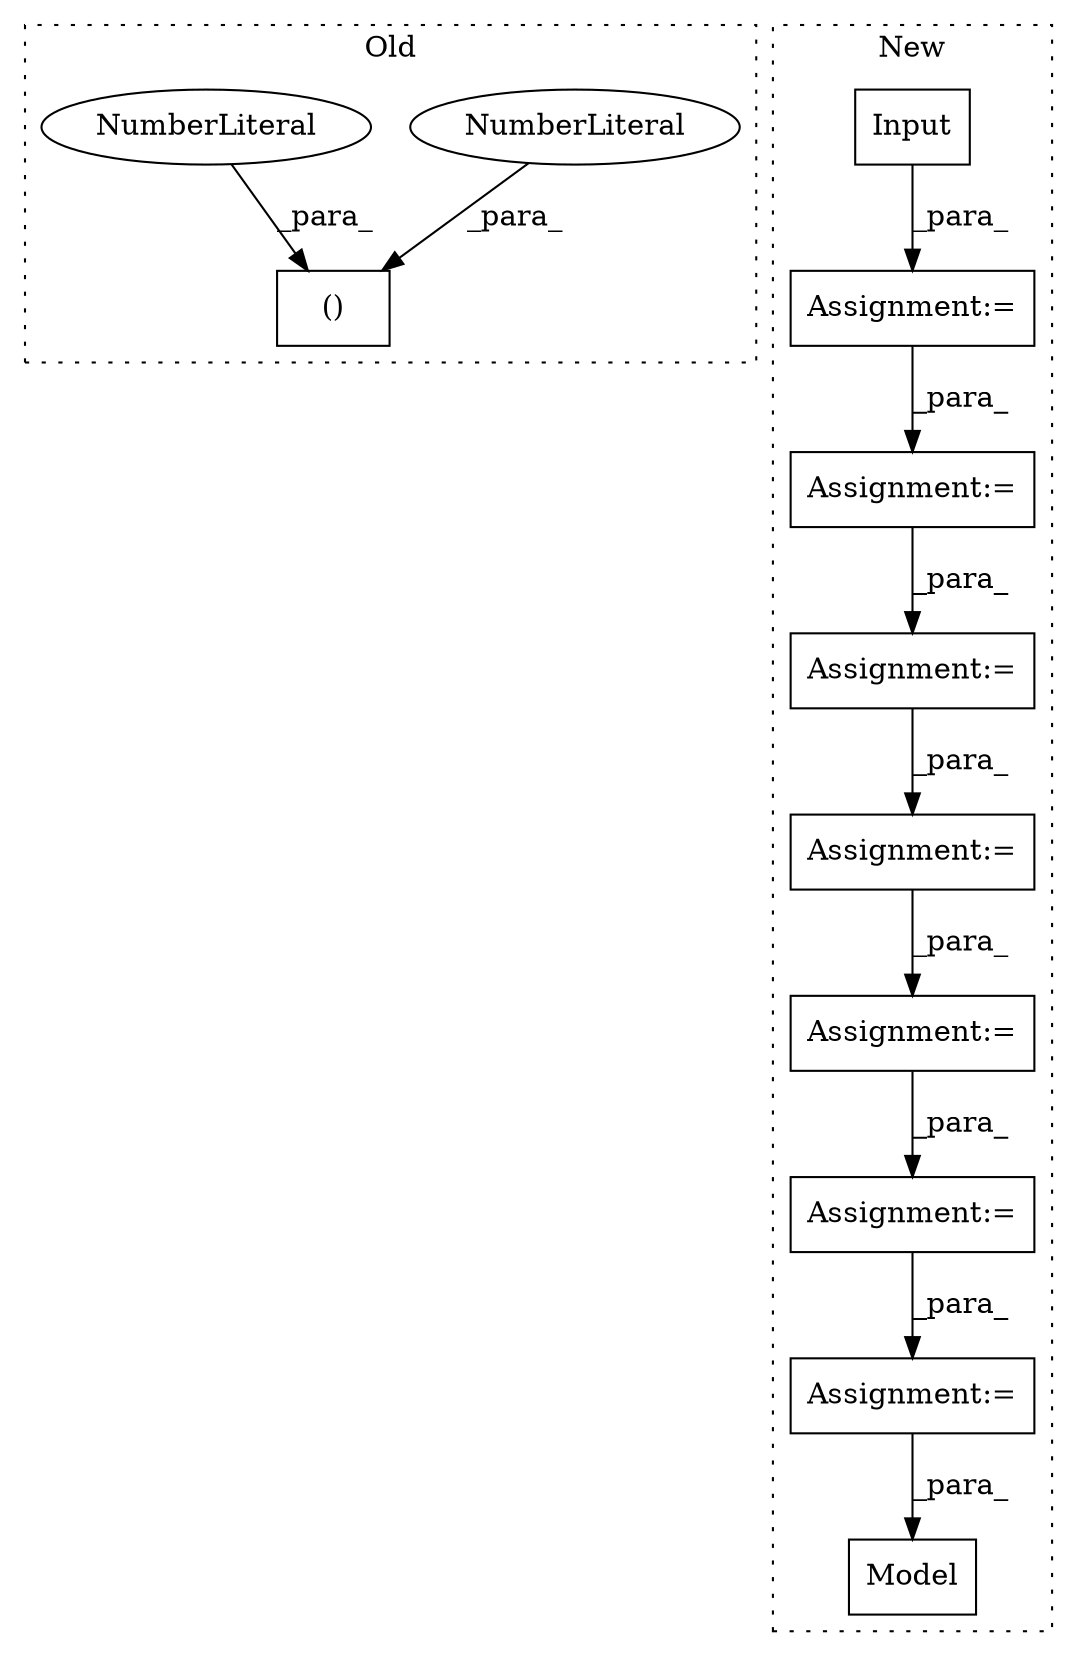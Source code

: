 digraph G {
subgraph cluster0 {
1 [label="()" a="106" s="2778" l="15" shape="box"];
6 [label="NumberLiteral" a="34" s="2792" l="1" shape="ellipse"];
7 [label="NumberLiteral" a="34" s="2778" l="1" shape="ellipse"];
label = "Old";
style="dotted";
}
subgraph cluster1 {
2 [label="Model" a="32" s="3377,3404" l="6,1" shape="box"];
3 [label="Assignment:=" a="7" s="3218" l="1" shape="box"];
4 [label="Assignment:=" a="7" s="3299" l="1" shape="box"];
5 [label="Input" a="32" s="3063,3124" l="6,1" shape="box"];
8 [label="Assignment:=" a="7" s="3180" l="1" shape="box"];
9 [label="Assignment:=" a="7" s="3062" l="1" shape="box"];
10 [label="Assignment:=" a="7" s="3340" l="1" shape="box"];
11 [label="Assignment:=" a="7" s="3142" l="1" shape="box"];
12 [label="Assignment:=" a="7" s="3259" l="1" shape="box"];
label = "New";
style="dotted";
}
3 -> 12 [label="_para_"];
4 -> 10 [label="_para_"];
5 -> 9 [label="_para_"];
6 -> 1 [label="_para_"];
7 -> 1 [label="_para_"];
8 -> 3 [label="_para_"];
9 -> 11 [label="_para_"];
10 -> 2 [label="_para_"];
11 -> 8 [label="_para_"];
12 -> 4 [label="_para_"];
}